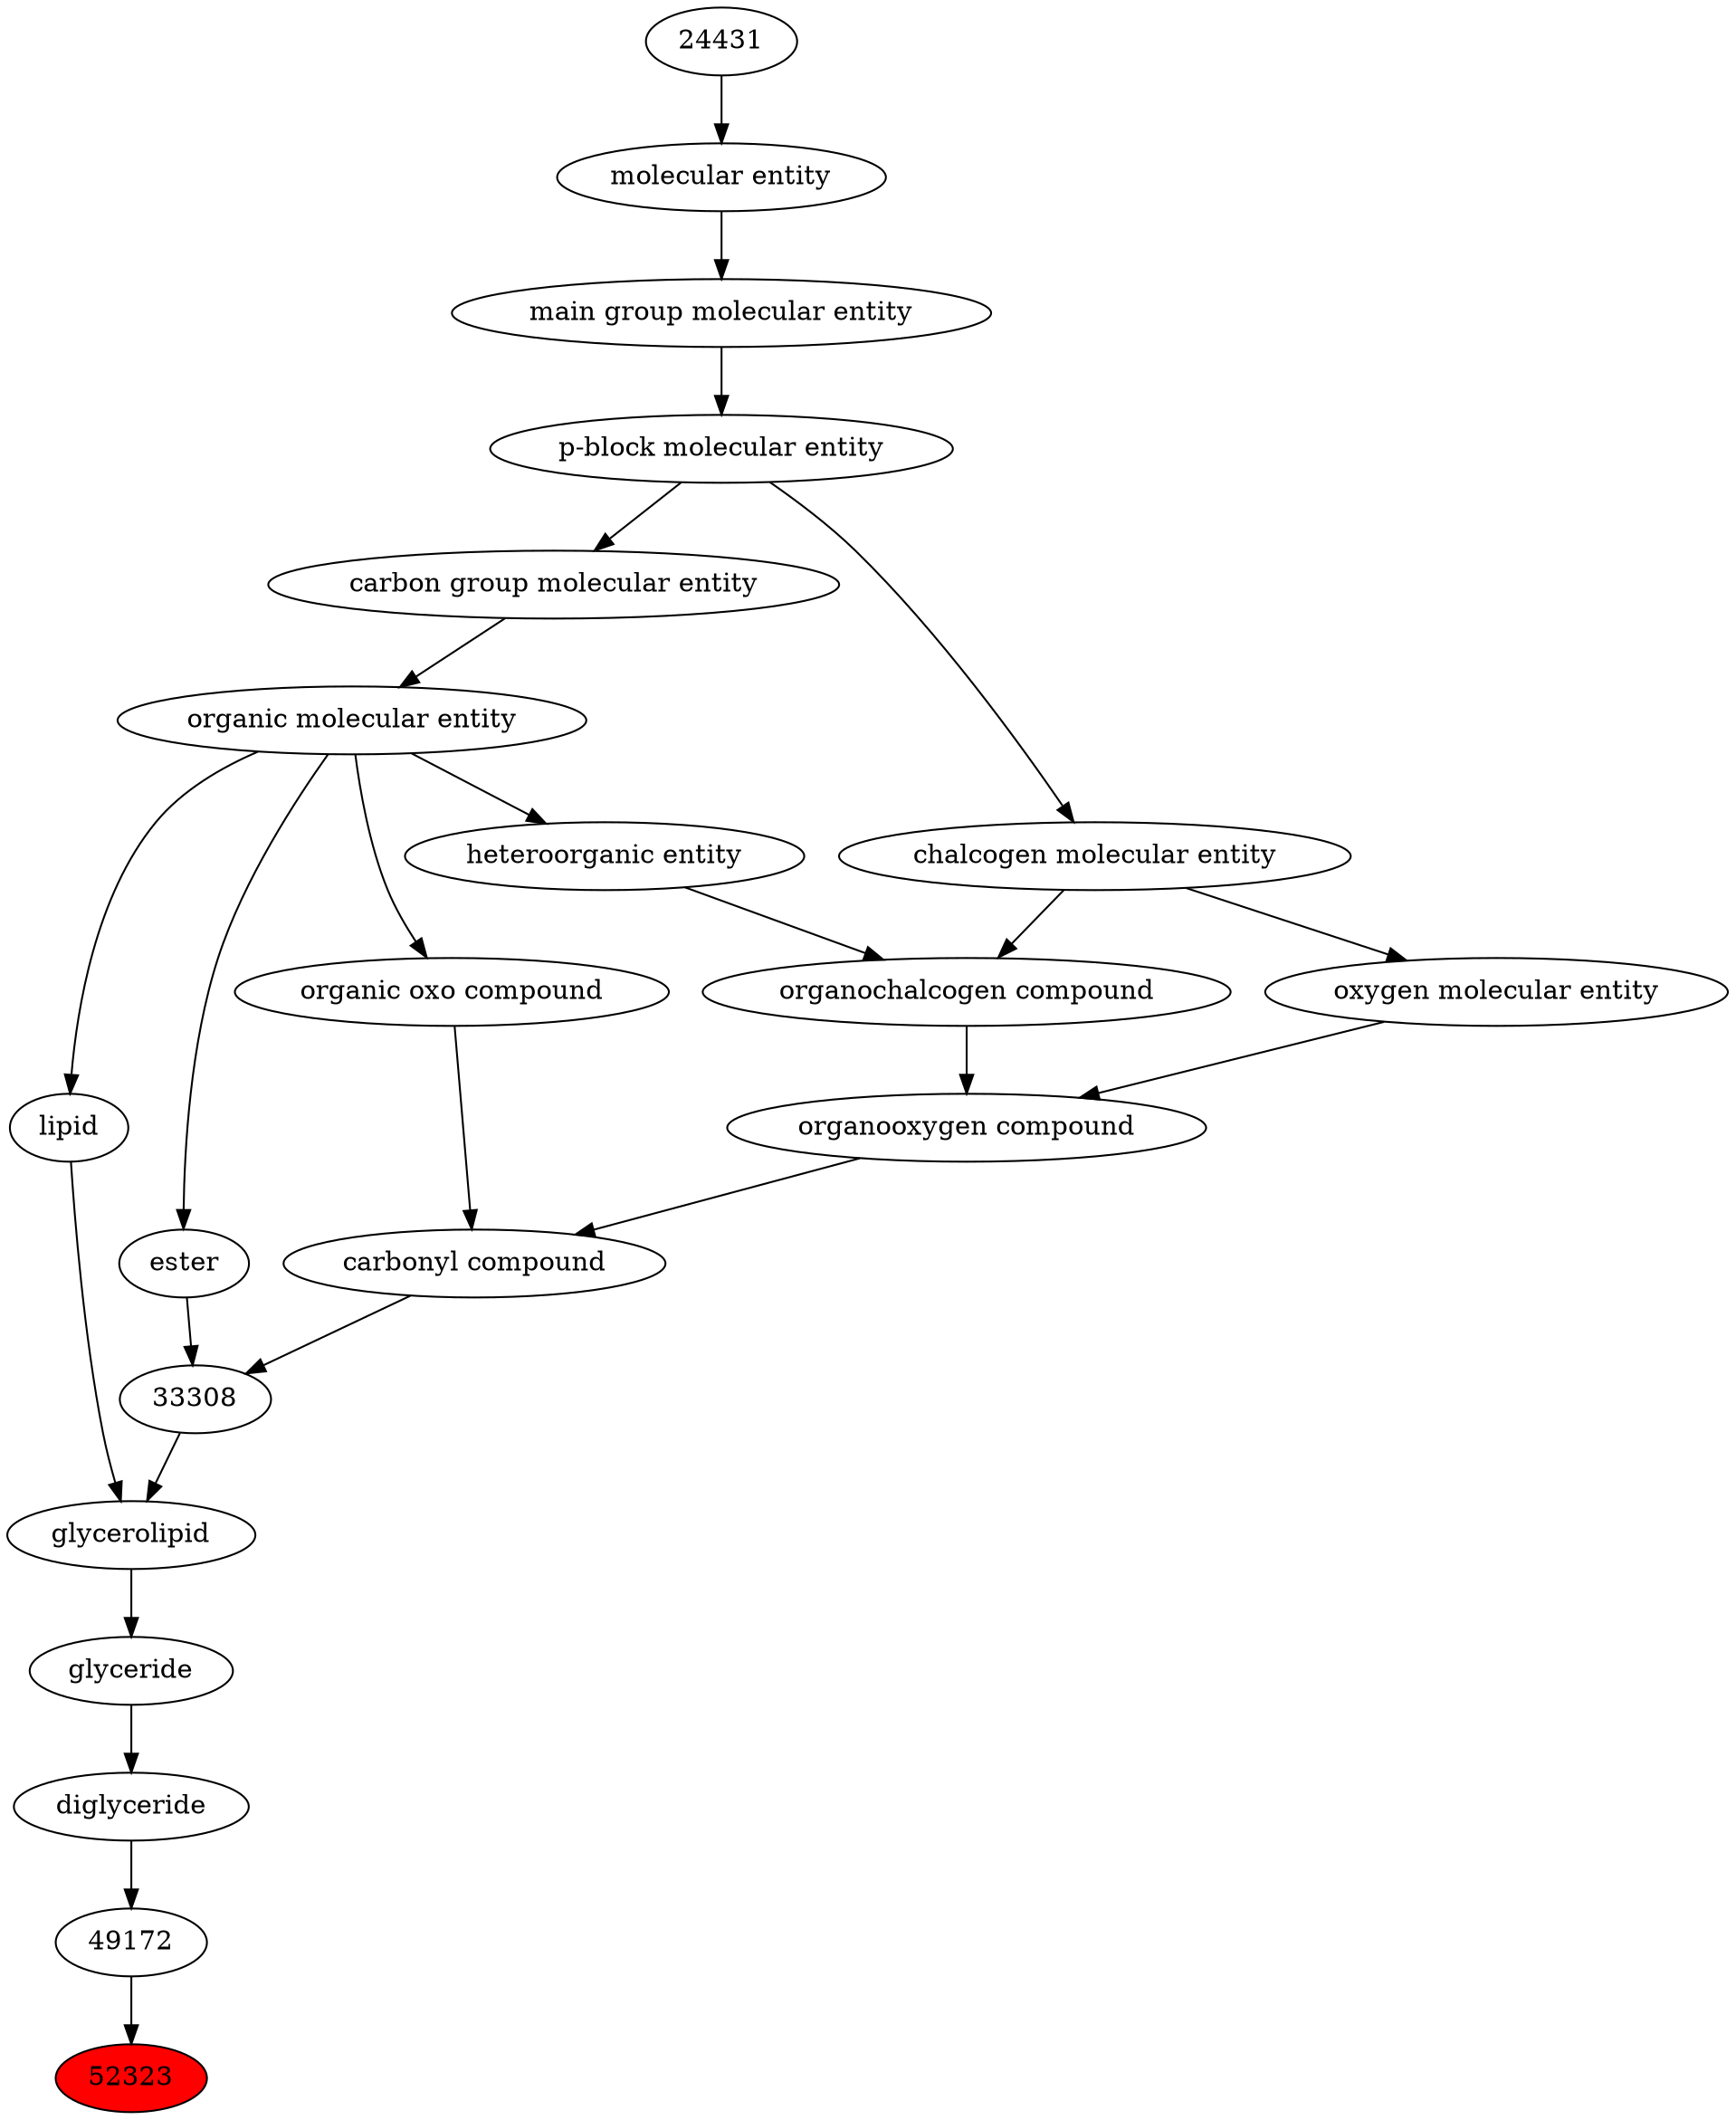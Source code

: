 digraph tree{ 
52323 [label="52323" fillcolor=red style=filled]
49172 -> 52323
49172 [label="49172"]
18035 -> 49172
18035 [label="diglyceride"]
47778 -> 18035
47778 [label="glyceride"]
35741 -> 47778
35741 [label="glycerolipid"]
18059 -> 35741
33308 -> 35741
18059 [label="lipid"]
50860 -> 18059
33308 [label="33308"]
36586 -> 33308
35701 -> 33308
50860 [label="organic molecular entity"]
33582 -> 50860
36586 [label="carbonyl compound"]
36587 -> 36586
36963 -> 36586
35701 [label="ester"]
50860 -> 35701
33582 [label="carbon group molecular entity"]
33675 -> 33582
36587 [label="organic oxo compound"]
50860 -> 36587
36963 [label="organooxygen compound"]
36962 -> 36963
25806 -> 36963
33675 [label="p-block molecular entity"]
33579 -> 33675
36962 [label="organochalcogen compound"]
33285 -> 36962
33304 -> 36962
25806 [label="oxygen molecular entity"]
33304 -> 25806
33579 [label="main group molecular entity"]
23367 -> 33579
33285 [label="heteroorganic entity"]
50860 -> 33285
33304 [label="chalcogen molecular entity"]
33675 -> 33304
23367 [label="molecular entity"]
24431 -> 23367
24431 [label="24431"]
}